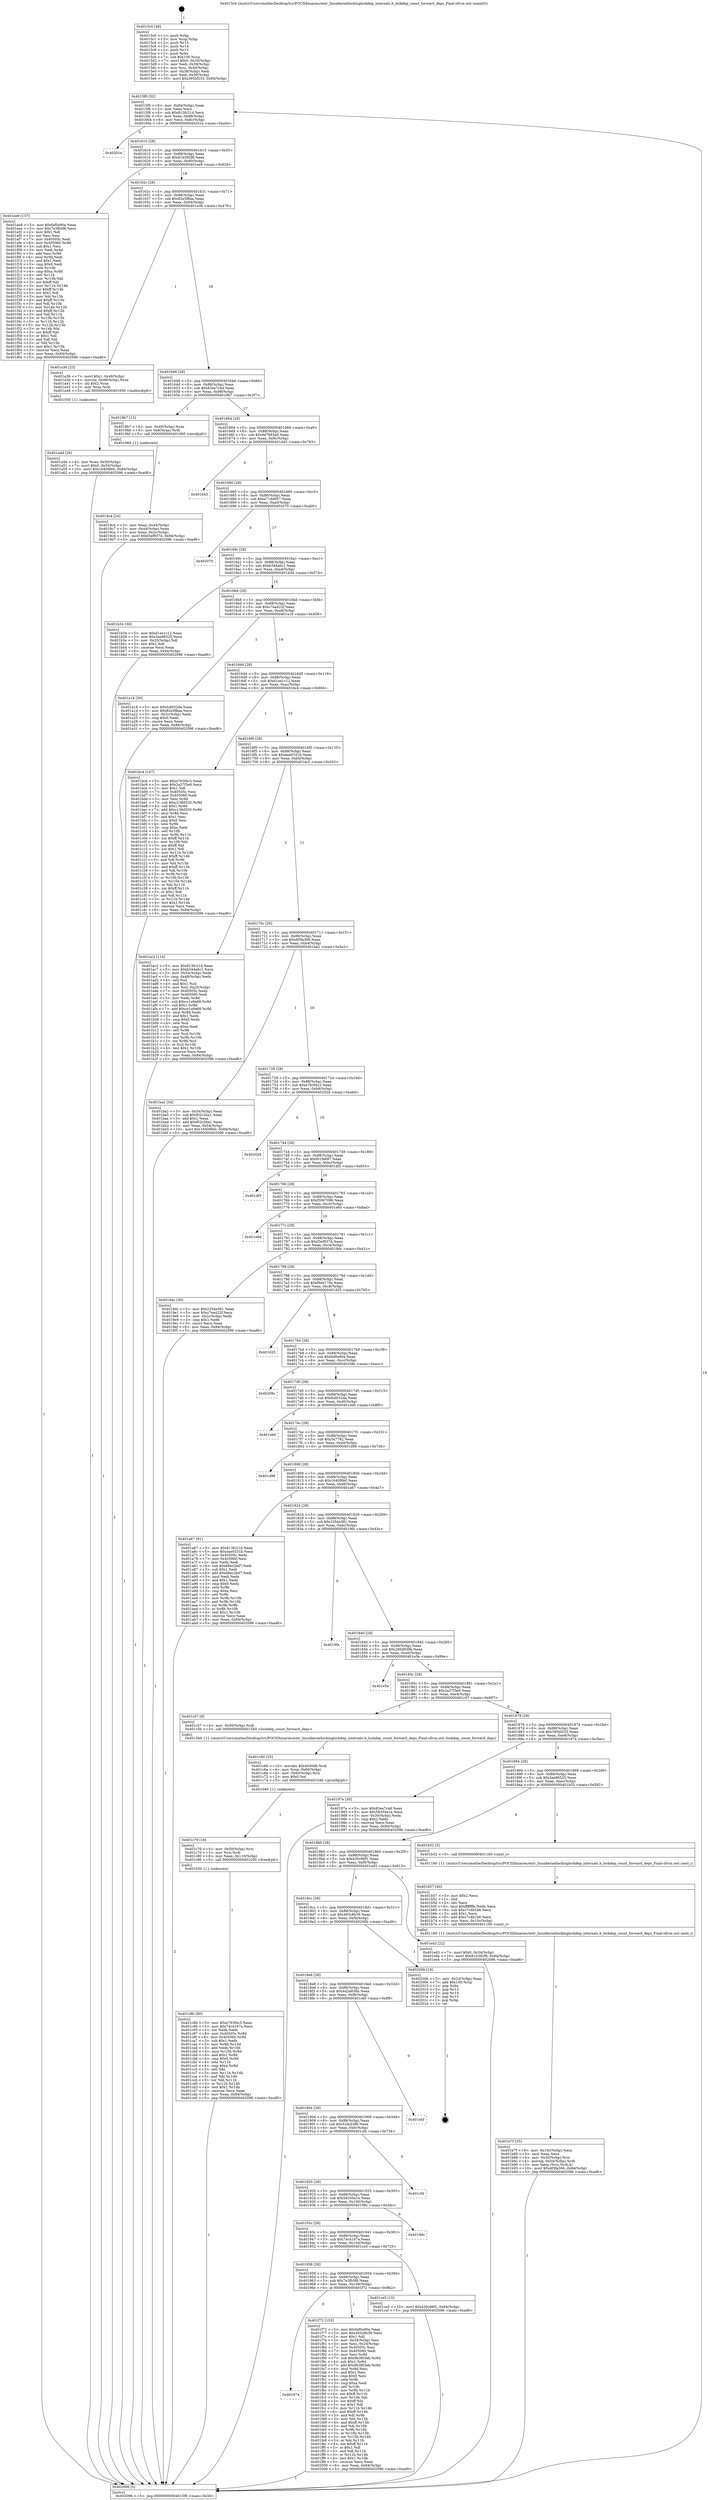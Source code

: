 digraph "0x4015c0" {
  label = "0x4015c0 (/mnt/c/Users/mathe/Desktop/tcc/POCII/binaries/extr_linuxkernellockinglockdep_internals.h_lockdep_count_forward_deps_Final-ollvm.out::main(0))"
  labelloc = "t"
  node[shape=record]

  Entry [label="",width=0.3,height=0.3,shape=circle,fillcolor=black,style=filled]
  "0x4015f0" [label="{
     0x4015f0 [32]\l
     | [instrs]\l
     &nbsp;&nbsp;0x4015f0 \<+6\>: mov -0x84(%rbp),%eax\l
     &nbsp;&nbsp;0x4015f6 \<+2\>: mov %eax,%ecx\l
     &nbsp;&nbsp;0x4015f8 \<+6\>: sub $0x813fc21d,%ecx\l
     &nbsp;&nbsp;0x4015fe \<+6\>: mov %eax,-0x88(%rbp)\l
     &nbsp;&nbsp;0x401604 \<+6\>: mov %ecx,-0x8c(%rbp)\l
     &nbsp;&nbsp;0x40160a \<+6\>: je 000000000040201e \<main+0xa5e\>\l
  }"]
  "0x40201e" [label="{
     0x40201e\l
  }", style=dashed]
  "0x401610" [label="{
     0x401610 [28]\l
     | [instrs]\l
     &nbsp;&nbsp;0x401610 \<+5\>: jmp 0000000000401615 \<main+0x55\>\l
     &nbsp;&nbsp;0x401615 \<+6\>: mov -0x88(%rbp),%eax\l
     &nbsp;&nbsp;0x40161b \<+5\>: sub $0x81b392f8,%eax\l
     &nbsp;&nbsp;0x401620 \<+6\>: mov %eax,-0x90(%rbp)\l
     &nbsp;&nbsp;0x401626 \<+6\>: je 0000000000401ee9 \<main+0x929\>\l
  }"]
  Exit [label="",width=0.3,height=0.3,shape=circle,fillcolor=black,style=filled,peripheries=2]
  "0x401ee9" [label="{
     0x401ee9 [137]\l
     | [instrs]\l
     &nbsp;&nbsp;0x401ee9 \<+5\>: mov $0xfaf0a90a,%eax\l
     &nbsp;&nbsp;0x401eee \<+5\>: mov $0x7e3fb5f6,%ecx\l
     &nbsp;&nbsp;0x401ef3 \<+2\>: mov $0x1,%dl\l
     &nbsp;&nbsp;0x401ef5 \<+2\>: xor %esi,%esi\l
     &nbsp;&nbsp;0x401ef7 \<+7\>: mov 0x40505c,%edi\l
     &nbsp;&nbsp;0x401efe \<+8\>: mov 0x405060,%r8d\l
     &nbsp;&nbsp;0x401f06 \<+3\>: sub $0x1,%esi\l
     &nbsp;&nbsp;0x401f09 \<+3\>: mov %edi,%r9d\l
     &nbsp;&nbsp;0x401f0c \<+3\>: add %esi,%r9d\l
     &nbsp;&nbsp;0x401f0f \<+4\>: imul %r9d,%edi\l
     &nbsp;&nbsp;0x401f13 \<+3\>: and $0x1,%edi\l
     &nbsp;&nbsp;0x401f16 \<+3\>: cmp $0x0,%edi\l
     &nbsp;&nbsp;0x401f19 \<+4\>: sete %r10b\l
     &nbsp;&nbsp;0x401f1d \<+4\>: cmp $0xa,%r8d\l
     &nbsp;&nbsp;0x401f21 \<+4\>: setl %r11b\l
     &nbsp;&nbsp;0x401f25 \<+3\>: mov %r10b,%bl\l
     &nbsp;&nbsp;0x401f28 \<+3\>: xor $0xff,%bl\l
     &nbsp;&nbsp;0x401f2b \<+3\>: mov %r11b,%r14b\l
     &nbsp;&nbsp;0x401f2e \<+4\>: xor $0xff,%r14b\l
     &nbsp;&nbsp;0x401f32 \<+3\>: xor $0x1,%dl\l
     &nbsp;&nbsp;0x401f35 \<+3\>: mov %bl,%r15b\l
     &nbsp;&nbsp;0x401f38 \<+4\>: and $0xff,%r15b\l
     &nbsp;&nbsp;0x401f3c \<+3\>: and %dl,%r10b\l
     &nbsp;&nbsp;0x401f3f \<+3\>: mov %r14b,%r12b\l
     &nbsp;&nbsp;0x401f42 \<+4\>: and $0xff,%r12b\l
     &nbsp;&nbsp;0x401f46 \<+3\>: and %dl,%r11b\l
     &nbsp;&nbsp;0x401f49 \<+3\>: or %r10b,%r15b\l
     &nbsp;&nbsp;0x401f4c \<+3\>: or %r11b,%r12b\l
     &nbsp;&nbsp;0x401f4f \<+3\>: xor %r12b,%r15b\l
     &nbsp;&nbsp;0x401f52 \<+3\>: or %r14b,%bl\l
     &nbsp;&nbsp;0x401f55 \<+3\>: xor $0xff,%bl\l
     &nbsp;&nbsp;0x401f58 \<+3\>: or $0x1,%dl\l
     &nbsp;&nbsp;0x401f5b \<+2\>: and %dl,%bl\l
     &nbsp;&nbsp;0x401f5d \<+3\>: or %bl,%r15b\l
     &nbsp;&nbsp;0x401f60 \<+4\>: test $0x1,%r15b\l
     &nbsp;&nbsp;0x401f64 \<+3\>: cmovne %ecx,%eax\l
     &nbsp;&nbsp;0x401f67 \<+6\>: mov %eax,-0x84(%rbp)\l
     &nbsp;&nbsp;0x401f6d \<+5\>: jmp 0000000000402096 \<main+0xad6\>\l
  }"]
  "0x40162c" [label="{
     0x40162c [28]\l
     | [instrs]\l
     &nbsp;&nbsp;0x40162c \<+5\>: jmp 0000000000401631 \<main+0x71\>\l
     &nbsp;&nbsp;0x401631 \<+6\>: mov -0x88(%rbp),%eax\l
     &nbsp;&nbsp;0x401637 \<+5\>: sub $0x82e5f8aa,%eax\l
     &nbsp;&nbsp;0x40163c \<+6\>: mov %eax,-0x94(%rbp)\l
     &nbsp;&nbsp;0x401642 \<+6\>: je 0000000000401a36 \<main+0x476\>\l
  }"]
  "0x401974" [label="{
     0x401974\l
  }", style=dashed]
  "0x401a36" [label="{
     0x401a36 [23]\l
     | [instrs]\l
     &nbsp;&nbsp;0x401a36 \<+7\>: movl $0x1,-0x48(%rbp)\l
     &nbsp;&nbsp;0x401a3d \<+4\>: movslq -0x48(%rbp),%rax\l
     &nbsp;&nbsp;0x401a41 \<+4\>: shl $0x2,%rax\l
     &nbsp;&nbsp;0x401a45 \<+3\>: mov %rax,%rdi\l
     &nbsp;&nbsp;0x401a48 \<+5\>: call 0000000000401050 \<malloc@plt\>\l
     | [calls]\l
     &nbsp;&nbsp;0x401050 \{1\} (unknown)\l
  }"]
  "0x401648" [label="{
     0x401648 [28]\l
     | [instrs]\l
     &nbsp;&nbsp;0x401648 \<+5\>: jmp 000000000040164d \<main+0x8d\>\l
     &nbsp;&nbsp;0x40164d \<+6\>: mov -0x88(%rbp),%eax\l
     &nbsp;&nbsp;0x401653 \<+5\>: sub $0x83ea7c4d,%eax\l
     &nbsp;&nbsp;0x401658 \<+6\>: mov %eax,-0x98(%rbp)\l
     &nbsp;&nbsp;0x40165e \<+6\>: je 00000000004019b7 \<main+0x3f7\>\l
  }"]
  "0x401f72" [label="{
     0x401f72 [153]\l
     | [instrs]\l
     &nbsp;&nbsp;0x401f72 \<+5\>: mov $0xfaf0a90a,%eax\l
     &nbsp;&nbsp;0x401f77 \<+5\>: mov $0x493c8b39,%ecx\l
     &nbsp;&nbsp;0x401f7c \<+2\>: mov $0x1,%dl\l
     &nbsp;&nbsp;0x401f7e \<+3\>: mov -0x34(%rbp),%esi\l
     &nbsp;&nbsp;0x401f81 \<+3\>: mov %esi,-0x24(%rbp)\l
     &nbsp;&nbsp;0x401f84 \<+7\>: mov 0x40505c,%esi\l
     &nbsp;&nbsp;0x401f8b \<+7\>: mov 0x405060,%edi\l
     &nbsp;&nbsp;0x401f92 \<+3\>: mov %esi,%r8d\l
     &nbsp;&nbsp;0x401f95 \<+7\>: sub $0x9b3f03eb,%r8d\l
     &nbsp;&nbsp;0x401f9c \<+4\>: sub $0x1,%r8d\l
     &nbsp;&nbsp;0x401fa0 \<+7\>: add $0x9b3f03eb,%r8d\l
     &nbsp;&nbsp;0x401fa7 \<+4\>: imul %r8d,%esi\l
     &nbsp;&nbsp;0x401fab \<+3\>: and $0x1,%esi\l
     &nbsp;&nbsp;0x401fae \<+3\>: cmp $0x0,%esi\l
     &nbsp;&nbsp;0x401fb1 \<+4\>: sete %r9b\l
     &nbsp;&nbsp;0x401fb5 \<+3\>: cmp $0xa,%edi\l
     &nbsp;&nbsp;0x401fb8 \<+4\>: setl %r10b\l
     &nbsp;&nbsp;0x401fbc \<+3\>: mov %r9b,%r11b\l
     &nbsp;&nbsp;0x401fbf \<+4\>: xor $0xff,%r11b\l
     &nbsp;&nbsp;0x401fc3 \<+3\>: mov %r10b,%bl\l
     &nbsp;&nbsp;0x401fc6 \<+3\>: xor $0xff,%bl\l
     &nbsp;&nbsp;0x401fc9 \<+3\>: xor $0x1,%dl\l
     &nbsp;&nbsp;0x401fcc \<+3\>: mov %r11b,%r14b\l
     &nbsp;&nbsp;0x401fcf \<+4\>: and $0xff,%r14b\l
     &nbsp;&nbsp;0x401fd3 \<+3\>: and %dl,%r9b\l
     &nbsp;&nbsp;0x401fd6 \<+3\>: mov %bl,%r15b\l
     &nbsp;&nbsp;0x401fd9 \<+4\>: and $0xff,%r15b\l
     &nbsp;&nbsp;0x401fdd \<+3\>: and %dl,%r10b\l
     &nbsp;&nbsp;0x401fe0 \<+3\>: or %r9b,%r14b\l
     &nbsp;&nbsp;0x401fe3 \<+3\>: or %r10b,%r15b\l
     &nbsp;&nbsp;0x401fe6 \<+3\>: xor %r15b,%r14b\l
     &nbsp;&nbsp;0x401fe9 \<+3\>: or %bl,%r11b\l
     &nbsp;&nbsp;0x401fec \<+4\>: xor $0xff,%r11b\l
     &nbsp;&nbsp;0x401ff0 \<+3\>: or $0x1,%dl\l
     &nbsp;&nbsp;0x401ff3 \<+3\>: and %dl,%r11b\l
     &nbsp;&nbsp;0x401ff6 \<+3\>: or %r11b,%r14b\l
     &nbsp;&nbsp;0x401ff9 \<+4\>: test $0x1,%r14b\l
     &nbsp;&nbsp;0x401ffd \<+3\>: cmovne %ecx,%eax\l
     &nbsp;&nbsp;0x402000 \<+6\>: mov %eax,-0x84(%rbp)\l
     &nbsp;&nbsp;0x402006 \<+5\>: jmp 0000000000402096 \<main+0xad6\>\l
  }"]
  "0x4019b7" [label="{
     0x4019b7 [13]\l
     | [instrs]\l
     &nbsp;&nbsp;0x4019b7 \<+4\>: mov -0x40(%rbp),%rax\l
     &nbsp;&nbsp;0x4019bb \<+4\>: mov 0x8(%rax),%rdi\l
     &nbsp;&nbsp;0x4019bf \<+5\>: call 0000000000401060 \<atoi@plt\>\l
     | [calls]\l
     &nbsp;&nbsp;0x401060 \{1\} (unknown)\l
  }"]
  "0x401664" [label="{
     0x401664 [28]\l
     | [instrs]\l
     &nbsp;&nbsp;0x401664 \<+5\>: jmp 0000000000401669 \<main+0xa9\>\l
     &nbsp;&nbsp;0x401669 \<+6\>: mov -0x88(%rbp),%eax\l
     &nbsp;&nbsp;0x40166f \<+5\>: sub $0x9d7683a0,%eax\l
     &nbsp;&nbsp;0x401674 \<+6\>: mov %eax,-0x9c(%rbp)\l
     &nbsp;&nbsp;0x40167a \<+6\>: je 0000000000401d43 \<main+0x783\>\l
  }"]
  "0x401958" [label="{
     0x401958 [28]\l
     | [instrs]\l
     &nbsp;&nbsp;0x401958 \<+5\>: jmp 000000000040195d \<main+0x39d\>\l
     &nbsp;&nbsp;0x40195d \<+6\>: mov -0x88(%rbp),%eax\l
     &nbsp;&nbsp;0x401963 \<+5\>: sub $0x7e3fb5f6,%eax\l
     &nbsp;&nbsp;0x401968 \<+6\>: mov %eax,-0x108(%rbp)\l
     &nbsp;&nbsp;0x40196e \<+6\>: je 0000000000401f72 \<main+0x9b2\>\l
  }"]
  "0x401d43" [label="{
     0x401d43\l
  }", style=dashed]
  "0x401680" [label="{
     0x401680 [28]\l
     | [instrs]\l
     &nbsp;&nbsp;0x401680 \<+5\>: jmp 0000000000401685 \<main+0xc5\>\l
     &nbsp;&nbsp;0x401685 \<+6\>: mov -0x88(%rbp),%eax\l
     &nbsp;&nbsp;0x40168b \<+5\>: sub $0xa71dd957,%eax\l
     &nbsp;&nbsp;0x401690 \<+6\>: mov %eax,-0xa0(%rbp)\l
     &nbsp;&nbsp;0x401696 \<+6\>: je 0000000000402070 \<main+0xab0\>\l
  }"]
  "0x401ce5" [label="{
     0x401ce5 [15]\l
     | [instrs]\l
     &nbsp;&nbsp;0x401ce5 \<+10\>: movl $0x430c96f1,-0x84(%rbp)\l
     &nbsp;&nbsp;0x401cef \<+5\>: jmp 0000000000402096 \<main+0xad6\>\l
  }"]
  "0x402070" [label="{
     0x402070\l
  }", style=dashed]
  "0x40169c" [label="{
     0x40169c [28]\l
     | [instrs]\l
     &nbsp;&nbsp;0x40169c \<+5\>: jmp 00000000004016a1 \<main+0xe1\>\l
     &nbsp;&nbsp;0x4016a1 \<+6\>: mov -0x88(%rbp),%eax\l
     &nbsp;&nbsp;0x4016a7 \<+5\>: sub $0xb344a6c1,%eax\l
     &nbsp;&nbsp;0x4016ac \<+6\>: mov %eax,-0xa4(%rbp)\l
     &nbsp;&nbsp;0x4016b2 \<+6\>: je 0000000000401b34 \<main+0x574\>\l
  }"]
  "0x40193c" [label="{
     0x40193c [28]\l
     | [instrs]\l
     &nbsp;&nbsp;0x40193c \<+5\>: jmp 0000000000401941 \<main+0x381\>\l
     &nbsp;&nbsp;0x401941 \<+6\>: mov -0x88(%rbp),%eax\l
     &nbsp;&nbsp;0x401947 \<+5\>: sub $0x74c4167a,%eax\l
     &nbsp;&nbsp;0x40194c \<+6\>: mov %eax,-0x104(%rbp)\l
     &nbsp;&nbsp;0x401952 \<+6\>: je 0000000000401ce5 \<main+0x725\>\l
  }"]
  "0x401b34" [label="{
     0x401b34 [30]\l
     | [instrs]\l
     &nbsp;&nbsp;0x401b34 \<+5\>: mov $0xd1ee1c12,%eax\l
     &nbsp;&nbsp;0x401b39 \<+5\>: mov $0x3ae96525,%ecx\l
     &nbsp;&nbsp;0x401b3e \<+3\>: mov -0x25(%rbp),%dl\l
     &nbsp;&nbsp;0x401b41 \<+3\>: test $0x1,%dl\l
     &nbsp;&nbsp;0x401b44 \<+3\>: cmovne %ecx,%eax\l
     &nbsp;&nbsp;0x401b47 \<+6\>: mov %eax,-0x84(%rbp)\l
     &nbsp;&nbsp;0x401b4d \<+5\>: jmp 0000000000402096 \<main+0xad6\>\l
  }"]
  "0x4016b8" [label="{
     0x4016b8 [28]\l
     | [instrs]\l
     &nbsp;&nbsp;0x4016b8 \<+5\>: jmp 00000000004016bd \<main+0xfd\>\l
     &nbsp;&nbsp;0x4016bd \<+6\>: mov -0x88(%rbp),%eax\l
     &nbsp;&nbsp;0x4016c3 \<+5\>: sub $0xc7ea422f,%eax\l
     &nbsp;&nbsp;0x4016c8 \<+6\>: mov %eax,-0xa8(%rbp)\l
     &nbsp;&nbsp;0x4016ce \<+6\>: je 0000000000401a18 \<main+0x458\>\l
  }"]
  "0x40199c" [label="{
     0x40199c\l
  }", style=dashed]
  "0x401a18" [label="{
     0x401a18 [30]\l
     | [instrs]\l
     &nbsp;&nbsp;0x401a18 \<+5\>: mov $0xfcd032da,%eax\l
     &nbsp;&nbsp;0x401a1d \<+5\>: mov $0x82e5f8aa,%ecx\l
     &nbsp;&nbsp;0x401a22 \<+3\>: mov -0x2c(%rbp),%edx\l
     &nbsp;&nbsp;0x401a25 \<+3\>: cmp $0x0,%edx\l
     &nbsp;&nbsp;0x401a28 \<+3\>: cmove %ecx,%eax\l
     &nbsp;&nbsp;0x401a2b \<+6\>: mov %eax,-0x84(%rbp)\l
     &nbsp;&nbsp;0x401a31 \<+5\>: jmp 0000000000402096 \<main+0xad6\>\l
  }"]
  "0x4016d4" [label="{
     0x4016d4 [28]\l
     | [instrs]\l
     &nbsp;&nbsp;0x4016d4 \<+5\>: jmp 00000000004016d9 \<main+0x119\>\l
     &nbsp;&nbsp;0x4016d9 \<+6\>: mov -0x88(%rbp),%eax\l
     &nbsp;&nbsp;0x4016df \<+5\>: sub $0xd1ee1c12,%eax\l
     &nbsp;&nbsp;0x4016e4 \<+6\>: mov %eax,-0xac(%rbp)\l
     &nbsp;&nbsp;0x4016ea \<+6\>: je 0000000000401bc4 \<main+0x604\>\l
  }"]
  "0x401920" [label="{
     0x401920 [28]\l
     | [instrs]\l
     &nbsp;&nbsp;0x401920 \<+5\>: jmp 0000000000401925 \<main+0x365\>\l
     &nbsp;&nbsp;0x401925 \<+6\>: mov -0x88(%rbp),%eax\l
     &nbsp;&nbsp;0x40192b \<+5\>: sub $0x58350a1e,%eax\l
     &nbsp;&nbsp;0x401930 \<+6\>: mov %eax,-0x100(%rbp)\l
     &nbsp;&nbsp;0x401936 \<+6\>: je 000000000040199c \<main+0x3dc\>\l
  }"]
  "0x401bc4" [label="{
     0x401bc4 [147]\l
     | [instrs]\l
     &nbsp;&nbsp;0x401bc4 \<+5\>: mov $0xe763f4c3,%eax\l
     &nbsp;&nbsp;0x401bc9 \<+5\>: mov $0x2a37f3e9,%ecx\l
     &nbsp;&nbsp;0x401bce \<+2\>: mov $0x1,%dl\l
     &nbsp;&nbsp;0x401bd0 \<+7\>: mov 0x40505c,%esi\l
     &nbsp;&nbsp;0x401bd7 \<+7\>: mov 0x405060,%edi\l
     &nbsp;&nbsp;0x401bde \<+3\>: mov %esi,%r8d\l
     &nbsp;&nbsp;0x401be1 \<+7\>: sub $0xc138d520,%r8d\l
     &nbsp;&nbsp;0x401be8 \<+4\>: sub $0x1,%r8d\l
     &nbsp;&nbsp;0x401bec \<+7\>: add $0xc138d520,%r8d\l
     &nbsp;&nbsp;0x401bf3 \<+4\>: imul %r8d,%esi\l
     &nbsp;&nbsp;0x401bf7 \<+3\>: and $0x1,%esi\l
     &nbsp;&nbsp;0x401bfa \<+3\>: cmp $0x0,%esi\l
     &nbsp;&nbsp;0x401bfd \<+4\>: sete %r9b\l
     &nbsp;&nbsp;0x401c01 \<+3\>: cmp $0xa,%edi\l
     &nbsp;&nbsp;0x401c04 \<+4\>: setl %r10b\l
     &nbsp;&nbsp;0x401c08 \<+3\>: mov %r9b,%r11b\l
     &nbsp;&nbsp;0x401c0b \<+4\>: xor $0xff,%r11b\l
     &nbsp;&nbsp;0x401c0f \<+3\>: mov %r10b,%bl\l
     &nbsp;&nbsp;0x401c12 \<+3\>: xor $0xff,%bl\l
     &nbsp;&nbsp;0x401c15 \<+3\>: xor $0x1,%dl\l
     &nbsp;&nbsp;0x401c18 \<+3\>: mov %r11b,%r14b\l
     &nbsp;&nbsp;0x401c1b \<+4\>: and $0xff,%r14b\l
     &nbsp;&nbsp;0x401c1f \<+3\>: and %dl,%r9b\l
     &nbsp;&nbsp;0x401c22 \<+3\>: mov %bl,%r15b\l
     &nbsp;&nbsp;0x401c25 \<+4\>: and $0xff,%r15b\l
     &nbsp;&nbsp;0x401c29 \<+3\>: and %dl,%r10b\l
     &nbsp;&nbsp;0x401c2c \<+3\>: or %r9b,%r14b\l
     &nbsp;&nbsp;0x401c2f \<+3\>: or %r10b,%r15b\l
     &nbsp;&nbsp;0x401c32 \<+3\>: xor %r15b,%r14b\l
     &nbsp;&nbsp;0x401c35 \<+3\>: or %bl,%r11b\l
     &nbsp;&nbsp;0x401c38 \<+4\>: xor $0xff,%r11b\l
     &nbsp;&nbsp;0x401c3c \<+3\>: or $0x1,%dl\l
     &nbsp;&nbsp;0x401c3f \<+3\>: and %dl,%r11b\l
     &nbsp;&nbsp;0x401c42 \<+3\>: or %r11b,%r14b\l
     &nbsp;&nbsp;0x401c45 \<+4\>: test $0x1,%r14b\l
     &nbsp;&nbsp;0x401c49 \<+3\>: cmovne %ecx,%eax\l
     &nbsp;&nbsp;0x401c4c \<+6\>: mov %eax,-0x84(%rbp)\l
     &nbsp;&nbsp;0x401c52 \<+5\>: jmp 0000000000402096 \<main+0xad6\>\l
  }"]
  "0x4016f0" [label="{
     0x4016f0 [28]\l
     | [instrs]\l
     &nbsp;&nbsp;0x4016f0 \<+5\>: jmp 00000000004016f5 \<main+0x135\>\l
     &nbsp;&nbsp;0x4016f5 \<+6\>: mov -0x88(%rbp),%eax\l
     &nbsp;&nbsp;0x4016fb \<+5\>: sub $0xdae0331b,%eax\l
     &nbsp;&nbsp;0x401700 \<+6\>: mov %eax,-0xb0(%rbp)\l
     &nbsp;&nbsp;0x401706 \<+6\>: je 0000000000401ac2 \<main+0x502\>\l
  }"]
  "0x401cf4" [label="{
     0x401cf4\l
  }", style=dashed]
  "0x401ac2" [label="{
     0x401ac2 [114]\l
     | [instrs]\l
     &nbsp;&nbsp;0x401ac2 \<+5\>: mov $0x813fc21d,%eax\l
     &nbsp;&nbsp;0x401ac7 \<+5\>: mov $0xb344a6c1,%ecx\l
     &nbsp;&nbsp;0x401acc \<+3\>: mov -0x54(%rbp),%edx\l
     &nbsp;&nbsp;0x401acf \<+3\>: cmp -0x48(%rbp),%edx\l
     &nbsp;&nbsp;0x401ad2 \<+4\>: setl %sil\l
     &nbsp;&nbsp;0x401ad6 \<+4\>: and $0x1,%sil\l
     &nbsp;&nbsp;0x401ada \<+4\>: mov %sil,-0x25(%rbp)\l
     &nbsp;&nbsp;0x401ade \<+7\>: mov 0x40505c,%edx\l
     &nbsp;&nbsp;0x401ae5 \<+7\>: mov 0x405060,%edi\l
     &nbsp;&nbsp;0x401aec \<+3\>: mov %edx,%r8d\l
     &nbsp;&nbsp;0x401aef \<+7\>: sub $0xcc1a9a68,%r8d\l
     &nbsp;&nbsp;0x401af6 \<+4\>: sub $0x1,%r8d\l
     &nbsp;&nbsp;0x401afa \<+7\>: add $0xcc1a9a68,%r8d\l
     &nbsp;&nbsp;0x401b01 \<+4\>: imul %r8d,%edx\l
     &nbsp;&nbsp;0x401b05 \<+3\>: and $0x1,%edx\l
     &nbsp;&nbsp;0x401b08 \<+3\>: cmp $0x0,%edx\l
     &nbsp;&nbsp;0x401b0b \<+4\>: sete %sil\l
     &nbsp;&nbsp;0x401b0f \<+3\>: cmp $0xa,%edi\l
     &nbsp;&nbsp;0x401b12 \<+4\>: setl %r9b\l
     &nbsp;&nbsp;0x401b16 \<+3\>: mov %sil,%r10b\l
     &nbsp;&nbsp;0x401b19 \<+3\>: and %r9b,%r10b\l
     &nbsp;&nbsp;0x401b1c \<+3\>: xor %r9b,%sil\l
     &nbsp;&nbsp;0x401b1f \<+3\>: or %sil,%r10b\l
     &nbsp;&nbsp;0x401b22 \<+4\>: test $0x1,%r10b\l
     &nbsp;&nbsp;0x401b26 \<+3\>: cmovne %ecx,%eax\l
     &nbsp;&nbsp;0x401b29 \<+6\>: mov %eax,-0x84(%rbp)\l
     &nbsp;&nbsp;0x401b2f \<+5\>: jmp 0000000000402096 \<main+0xad6\>\l
  }"]
  "0x40170c" [label="{
     0x40170c [28]\l
     | [instrs]\l
     &nbsp;&nbsp;0x40170c \<+5\>: jmp 0000000000401711 \<main+0x151\>\l
     &nbsp;&nbsp;0x401711 \<+6\>: mov -0x88(%rbp),%eax\l
     &nbsp;&nbsp;0x401717 \<+5\>: sub $0xdf3fa306,%eax\l
     &nbsp;&nbsp;0x40171c \<+6\>: mov %eax,-0xb4(%rbp)\l
     &nbsp;&nbsp;0x401722 \<+6\>: je 0000000000401ba2 \<main+0x5e2\>\l
  }"]
  "0x401904" [label="{
     0x401904 [28]\l
     | [instrs]\l
     &nbsp;&nbsp;0x401904 \<+5\>: jmp 0000000000401909 \<main+0x349\>\l
     &nbsp;&nbsp;0x401909 \<+6\>: mov -0x88(%rbp),%eax\l
     &nbsp;&nbsp;0x40190f \<+5\>: sub $0x52dcb3f6,%eax\l
     &nbsp;&nbsp;0x401914 \<+6\>: mov %eax,-0xfc(%rbp)\l
     &nbsp;&nbsp;0x40191a \<+6\>: je 0000000000401cf4 \<main+0x734\>\l
  }"]
  "0x401ba2" [label="{
     0x401ba2 [34]\l
     | [instrs]\l
     &nbsp;&nbsp;0x401ba2 \<+3\>: mov -0x54(%rbp),%eax\l
     &nbsp;&nbsp;0x401ba5 \<+5\>: sub $0xf02c2ba1,%eax\l
     &nbsp;&nbsp;0x401baa \<+3\>: add $0x1,%eax\l
     &nbsp;&nbsp;0x401bad \<+5\>: add $0xf02c2ba1,%eax\l
     &nbsp;&nbsp;0x401bb2 \<+3\>: mov %eax,-0x54(%rbp)\l
     &nbsp;&nbsp;0x401bb5 \<+10\>: movl $0x16409fe0,-0x84(%rbp)\l
     &nbsp;&nbsp;0x401bbf \<+5\>: jmp 0000000000402096 \<main+0xad6\>\l
  }"]
  "0x401728" [label="{
     0x401728 [28]\l
     | [instrs]\l
     &nbsp;&nbsp;0x401728 \<+5\>: jmp 000000000040172d \<main+0x16d\>\l
     &nbsp;&nbsp;0x40172d \<+6\>: mov -0x88(%rbp),%eax\l
     &nbsp;&nbsp;0x401733 \<+5\>: sub $0xe763f4c3,%eax\l
     &nbsp;&nbsp;0x401738 \<+6\>: mov %eax,-0xb8(%rbp)\l
     &nbsp;&nbsp;0x40173e \<+6\>: je 000000000040202d \<main+0xa6d\>\l
  }"]
  "0x401ebf" [label="{
     0x401ebf\l
  }", style=dashed]
  "0x40202d" [label="{
     0x40202d\l
  }", style=dashed]
  "0x401744" [label="{
     0x401744 [28]\l
     | [instrs]\l
     &nbsp;&nbsp;0x401744 \<+5\>: jmp 0000000000401749 \<main+0x189\>\l
     &nbsp;&nbsp;0x401749 \<+6\>: mov -0x88(%rbp),%eax\l
     &nbsp;&nbsp;0x40174f \<+5\>: sub $0xf01fe887,%eax\l
     &nbsp;&nbsp;0x401754 \<+6\>: mov %eax,-0xbc(%rbp)\l
     &nbsp;&nbsp;0x40175a \<+6\>: je 0000000000401df3 \<main+0x833\>\l
  }"]
  "0x4018e8" [label="{
     0x4018e8 [28]\l
     | [instrs]\l
     &nbsp;&nbsp;0x4018e8 \<+5\>: jmp 00000000004018ed \<main+0x32d\>\l
     &nbsp;&nbsp;0x4018ed \<+6\>: mov -0x88(%rbp),%eax\l
     &nbsp;&nbsp;0x4018f3 \<+5\>: sub $0x4d2a836b,%eax\l
     &nbsp;&nbsp;0x4018f8 \<+6\>: mov %eax,-0xf8(%rbp)\l
     &nbsp;&nbsp;0x4018fe \<+6\>: je 0000000000401ebf \<main+0x8ff\>\l
  }"]
  "0x401df3" [label="{
     0x401df3\l
  }", style=dashed]
  "0x401760" [label="{
     0x401760 [28]\l
     | [instrs]\l
     &nbsp;&nbsp;0x401760 \<+5\>: jmp 0000000000401765 \<main+0x1a5\>\l
     &nbsp;&nbsp;0x401765 \<+6\>: mov -0x88(%rbp),%eax\l
     &nbsp;&nbsp;0x40176b \<+5\>: sub $0xf3067096,%eax\l
     &nbsp;&nbsp;0x401770 \<+6\>: mov %eax,-0xc0(%rbp)\l
     &nbsp;&nbsp;0x401776 \<+6\>: je 0000000000401e6d \<main+0x8ad\>\l
  }"]
  "0x40200b" [label="{
     0x40200b [19]\l
     | [instrs]\l
     &nbsp;&nbsp;0x40200b \<+3\>: mov -0x24(%rbp),%eax\l
     &nbsp;&nbsp;0x40200e \<+7\>: add $0x100,%rsp\l
     &nbsp;&nbsp;0x402015 \<+1\>: pop %rbx\l
     &nbsp;&nbsp;0x402016 \<+2\>: pop %r12\l
     &nbsp;&nbsp;0x402018 \<+2\>: pop %r14\l
     &nbsp;&nbsp;0x40201a \<+2\>: pop %r15\l
     &nbsp;&nbsp;0x40201c \<+1\>: pop %rbp\l
     &nbsp;&nbsp;0x40201d \<+1\>: ret\l
  }"]
  "0x401e6d" [label="{
     0x401e6d\l
  }", style=dashed]
  "0x40177c" [label="{
     0x40177c [28]\l
     | [instrs]\l
     &nbsp;&nbsp;0x40177c \<+5\>: jmp 0000000000401781 \<main+0x1c1\>\l
     &nbsp;&nbsp;0x401781 \<+6\>: mov -0x88(%rbp),%eax\l
     &nbsp;&nbsp;0x401787 \<+5\>: sub $0xf3ef937d,%eax\l
     &nbsp;&nbsp;0x40178c \<+6\>: mov %eax,-0xc4(%rbp)\l
     &nbsp;&nbsp;0x401792 \<+6\>: je 00000000004019dc \<main+0x41c\>\l
  }"]
  "0x4018cc" [label="{
     0x4018cc [28]\l
     | [instrs]\l
     &nbsp;&nbsp;0x4018cc \<+5\>: jmp 00000000004018d1 \<main+0x311\>\l
     &nbsp;&nbsp;0x4018d1 \<+6\>: mov -0x88(%rbp),%eax\l
     &nbsp;&nbsp;0x4018d7 \<+5\>: sub $0x493c8b39,%eax\l
     &nbsp;&nbsp;0x4018dc \<+6\>: mov %eax,-0xf4(%rbp)\l
     &nbsp;&nbsp;0x4018e2 \<+6\>: je 000000000040200b \<main+0xa4b\>\l
  }"]
  "0x4019dc" [label="{
     0x4019dc [30]\l
     | [instrs]\l
     &nbsp;&nbsp;0x4019dc \<+5\>: mov $0x2354e381,%eax\l
     &nbsp;&nbsp;0x4019e1 \<+5\>: mov $0xc7ea422f,%ecx\l
     &nbsp;&nbsp;0x4019e6 \<+3\>: mov -0x2c(%rbp),%edx\l
     &nbsp;&nbsp;0x4019e9 \<+3\>: cmp $0x1,%edx\l
     &nbsp;&nbsp;0x4019ec \<+3\>: cmovl %ecx,%eax\l
     &nbsp;&nbsp;0x4019ef \<+6\>: mov %eax,-0x84(%rbp)\l
     &nbsp;&nbsp;0x4019f5 \<+5\>: jmp 0000000000402096 \<main+0xad6\>\l
  }"]
  "0x401798" [label="{
     0x401798 [28]\l
     | [instrs]\l
     &nbsp;&nbsp;0x401798 \<+5\>: jmp 000000000040179d \<main+0x1dd\>\l
     &nbsp;&nbsp;0x40179d \<+6\>: mov -0x88(%rbp),%eax\l
     &nbsp;&nbsp;0x4017a3 \<+5\>: sub $0xf9a6170e,%eax\l
     &nbsp;&nbsp;0x4017a8 \<+6\>: mov %eax,-0xc8(%rbp)\l
     &nbsp;&nbsp;0x4017ae \<+6\>: je 0000000000401d25 \<main+0x765\>\l
  }"]
  "0x401ed3" [label="{
     0x401ed3 [22]\l
     | [instrs]\l
     &nbsp;&nbsp;0x401ed3 \<+7\>: movl $0x0,-0x34(%rbp)\l
     &nbsp;&nbsp;0x401eda \<+10\>: movl $0x81b392f8,-0x84(%rbp)\l
     &nbsp;&nbsp;0x401ee4 \<+5\>: jmp 0000000000402096 \<main+0xad6\>\l
  }"]
  "0x401d25" [label="{
     0x401d25\l
  }", style=dashed]
  "0x4017b4" [label="{
     0x4017b4 [28]\l
     | [instrs]\l
     &nbsp;&nbsp;0x4017b4 \<+5\>: jmp 00000000004017b9 \<main+0x1f9\>\l
     &nbsp;&nbsp;0x4017b9 \<+6\>: mov -0x88(%rbp),%eax\l
     &nbsp;&nbsp;0x4017bf \<+5\>: sub $0xfaf0a90a,%eax\l
     &nbsp;&nbsp;0x4017c4 \<+6\>: mov %eax,-0xcc(%rbp)\l
     &nbsp;&nbsp;0x4017ca \<+6\>: je 000000000040208c \<main+0xacc\>\l
  }"]
  "0x401c8b" [label="{
     0x401c8b [90]\l
     | [instrs]\l
     &nbsp;&nbsp;0x401c8b \<+5\>: mov $0xe763f4c3,%eax\l
     &nbsp;&nbsp;0x401c90 \<+5\>: mov $0x74c4167a,%ecx\l
     &nbsp;&nbsp;0x401c95 \<+2\>: xor %edx,%edx\l
     &nbsp;&nbsp;0x401c97 \<+8\>: mov 0x40505c,%r8d\l
     &nbsp;&nbsp;0x401c9f \<+8\>: mov 0x405060,%r9d\l
     &nbsp;&nbsp;0x401ca7 \<+3\>: sub $0x1,%edx\l
     &nbsp;&nbsp;0x401caa \<+3\>: mov %r8d,%r10d\l
     &nbsp;&nbsp;0x401cad \<+3\>: add %edx,%r10d\l
     &nbsp;&nbsp;0x401cb0 \<+4\>: imul %r10d,%r8d\l
     &nbsp;&nbsp;0x401cb4 \<+4\>: and $0x1,%r8d\l
     &nbsp;&nbsp;0x401cb8 \<+4\>: cmp $0x0,%r8d\l
     &nbsp;&nbsp;0x401cbc \<+4\>: sete %r11b\l
     &nbsp;&nbsp;0x401cc0 \<+4\>: cmp $0xa,%r9d\l
     &nbsp;&nbsp;0x401cc4 \<+3\>: setl %bl\l
     &nbsp;&nbsp;0x401cc7 \<+3\>: mov %r11b,%r14b\l
     &nbsp;&nbsp;0x401cca \<+3\>: and %bl,%r14b\l
     &nbsp;&nbsp;0x401ccd \<+3\>: xor %bl,%r11b\l
     &nbsp;&nbsp;0x401cd0 \<+3\>: or %r11b,%r14b\l
     &nbsp;&nbsp;0x401cd3 \<+4\>: test $0x1,%r14b\l
     &nbsp;&nbsp;0x401cd7 \<+3\>: cmovne %ecx,%eax\l
     &nbsp;&nbsp;0x401cda \<+6\>: mov %eax,-0x84(%rbp)\l
     &nbsp;&nbsp;0x401ce0 \<+5\>: jmp 0000000000402096 \<main+0xad6\>\l
  }"]
  "0x40208c" [label="{
     0x40208c\l
  }", style=dashed]
  "0x4017d0" [label="{
     0x4017d0 [28]\l
     | [instrs]\l
     &nbsp;&nbsp;0x4017d0 \<+5\>: jmp 00000000004017d5 \<main+0x215\>\l
     &nbsp;&nbsp;0x4017d5 \<+6\>: mov -0x88(%rbp),%eax\l
     &nbsp;&nbsp;0x4017db \<+5\>: sub $0xfcd032da,%eax\l
     &nbsp;&nbsp;0x4017e0 \<+6\>: mov %eax,-0xd0(%rbp)\l
     &nbsp;&nbsp;0x4017e6 \<+6\>: je 0000000000401eb0 \<main+0x8f0\>\l
  }"]
  "0x401c79" [label="{
     0x401c79 [18]\l
     | [instrs]\l
     &nbsp;&nbsp;0x401c79 \<+4\>: mov -0x50(%rbp),%rsi\l
     &nbsp;&nbsp;0x401c7d \<+3\>: mov %rsi,%rdi\l
     &nbsp;&nbsp;0x401c80 \<+6\>: mov %eax,-0x110(%rbp)\l
     &nbsp;&nbsp;0x401c86 \<+5\>: call 0000000000401030 \<free@plt\>\l
     | [calls]\l
     &nbsp;&nbsp;0x401030 \{1\} (unknown)\l
  }"]
  "0x401eb0" [label="{
     0x401eb0\l
  }", style=dashed]
  "0x4017ec" [label="{
     0x4017ec [28]\l
     | [instrs]\l
     &nbsp;&nbsp;0x4017ec \<+5\>: jmp 00000000004017f1 \<main+0x231\>\l
     &nbsp;&nbsp;0x4017f1 \<+6\>: mov -0x88(%rbp),%eax\l
     &nbsp;&nbsp;0x4017f7 \<+5\>: sub $0x3a7782,%eax\l
     &nbsp;&nbsp;0x4017fc \<+6\>: mov %eax,-0xd4(%rbp)\l
     &nbsp;&nbsp;0x401802 \<+6\>: je 0000000000401d98 \<main+0x7d8\>\l
  }"]
  "0x401c60" [label="{
     0x401c60 [25]\l
     | [instrs]\l
     &nbsp;&nbsp;0x401c60 \<+10\>: movabs $0x4030d6,%rdi\l
     &nbsp;&nbsp;0x401c6a \<+4\>: mov %rax,-0x60(%rbp)\l
     &nbsp;&nbsp;0x401c6e \<+4\>: mov -0x60(%rbp),%rsi\l
     &nbsp;&nbsp;0x401c72 \<+2\>: mov $0x0,%al\l
     &nbsp;&nbsp;0x401c74 \<+5\>: call 0000000000401040 \<printf@plt\>\l
     | [calls]\l
     &nbsp;&nbsp;0x401040 \{1\} (unknown)\l
  }"]
  "0x401d98" [label="{
     0x401d98\l
  }", style=dashed]
  "0x401808" [label="{
     0x401808 [28]\l
     | [instrs]\l
     &nbsp;&nbsp;0x401808 \<+5\>: jmp 000000000040180d \<main+0x24d\>\l
     &nbsp;&nbsp;0x40180d \<+6\>: mov -0x88(%rbp),%eax\l
     &nbsp;&nbsp;0x401813 \<+5\>: sub $0x16409fe0,%eax\l
     &nbsp;&nbsp;0x401818 \<+6\>: mov %eax,-0xd8(%rbp)\l
     &nbsp;&nbsp;0x40181e \<+6\>: je 0000000000401a67 \<main+0x4a7\>\l
  }"]
  "0x401b7f" [label="{
     0x401b7f [35]\l
     | [instrs]\l
     &nbsp;&nbsp;0x401b7f \<+6\>: mov -0x10c(%rbp),%ecx\l
     &nbsp;&nbsp;0x401b85 \<+3\>: imul %eax,%ecx\l
     &nbsp;&nbsp;0x401b88 \<+4\>: mov -0x50(%rbp),%rsi\l
     &nbsp;&nbsp;0x401b8c \<+4\>: movslq -0x54(%rbp),%rdi\l
     &nbsp;&nbsp;0x401b90 \<+3\>: mov %ecx,(%rsi,%rdi,4)\l
     &nbsp;&nbsp;0x401b93 \<+10\>: movl $0xdf3fa306,-0x84(%rbp)\l
     &nbsp;&nbsp;0x401b9d \<+5\>: jmp 0000000000402096 \<main+0xad6\>\l
  }"]
  "0x401a67" [label="{
     0x401a67 [91]\l
     | [instrs]\l
     &nbsp;&nbsp;0x401a67 \<+5\>: mov $0x813fc21d,%eax\l
     &nbsp;&nbsp;0x401a6c \<+5\>: mov $0xdae0331b,%ecx\l
     &nbsp;&nbsp;0x401a71 \<+7\>: mov 0x40505c,%edx\l
     &nbsp;&nbsp;0x401a78 \<+7\>: mov 0x405060,%esi\l
     &nbsp;&nbsp;0x401a7f \<+2\>: mov %edx,%edi\l
     &nbsp;&nbsp;0x401a81 \<+6\>: sub $0x68ec2bd7,%edi\l
     &nbsp;&nbsp;0x401a87 \<+3\>: sub $0x1,%edi\l
     &nbsp;&nbsp;0x401a8a \<+6\>: add $0x68ec2bd7,%edi\l
     &nbsp;&nbsp;0x401a90 \<+3\>: imul %edi,%edx\l
     &nbsp;&nbsp;0x401a93 \<+3\>: and $0x1,%edx\l
     &nbsp;&nbsp;0x401a96 \<+3\>: cmp $0x0,%edx\l
     &nbsp;&nbsp;0x401a99 \<+4\>: sete %r8b\l
     &nbsp;&nbsp;0x401a9d \<+3\>: cmp $0xa,%esi\l
     &nbsp;&nbsp;0x401aa0 \<+4\>: setl %r9b\l
     &nbsp;&nbsp;0x401aa4 \<+3\>: mov %r8b,%r10b\l
     &nbsp;&nbsp;0x401aa7 \<+3\>: and %r9b,%r10b\l
     &nbsp;&nbsp;0x401aaa \<+3\>: xor %r9b,%r8b\l
     &nbsp;&nbsp;0x401aad \<+3\>: or %r8b,%r10b\l
     &nbsp;&nbsp;0x401ab0 \<+4\>: test $0x1,%r10b\l
     &nbsp;&nbsp;0x401ab4 \<+3\>: cmovne %ecx,%eax\l
     &nbsp;&nbsp;0x401ab7 \<+6\>: mov %eax,-0x84(%rbp)\l
     &nbsp;&nbsp;0x401abd \<+5\>: jmp 0000000000402096 \<main+0xad6\>\l
  }"]
  "0x401824" [label="{
     0x401824 [28]\l
     | [instrs]\l
     &nbsp;&nbsp;0x401824 \<+5\>: jmp 0000000000401829 \<main+0x269\>\l
     &nbsp;&nbsp;0x401829 \<+6\>: mov -0x88(%rbp),%eax\l
     &nbsp;&nbsp;0x40182f \<+5\>: sub $0x2354e381,%eax\l
     &nbsp;&nbsp;0x401834 \<+6\>: mov %eax,-0xdc(%rbp)\l
     &nbsp;&nbsp;0x40183a \<+6\>: je 00000000004019fa \<main+0x43a\>\l
  }"]
  "0x401b57" [label="{
     0x401b57 [40]\l
     | [instrs]\l
     &nbsp;&nbsp;0x401b57 \<+5\>: mov $0x2,%ecx\l
     &nbsp;&nbsp;0x401b5c \<+1\>: cltd\l
     &nbsp;&nbsp;0x401b5d \<+2\>: idiv %ecx\l
     &nbsp;&nbsp;0x401b5f \<+6\>: imul $0xfffffffe,%edx,%ecx\l
     &nbsp;&nbsp;0x401b65 \<+6\>: sub $0xc7c4b1b6,%ecx\l
     &nbsp;&nbsp;0x401b6b \<+3\>: add $0x1,%ecx\l
     &nbsp;&nbsp;0x401b6e \<+6\>: add $0xc7c4b1b6,%ecx\l
     &nbsp;&nbsp;0x401b74 \<+6\>: mov %ecx,-0x10c(%rbp)\l
     &nbsp;&nbsp;0x401b7a \<+5\>: call 0000000000401160 \<next_i\>\l
     | [calls]\l
     &nbsp;&nbsp;0x401160 \{1\} (/mnt/c/Users/mathe/Desktop/tcc/POCII/binaries/extr_linuxkernellockinglockdep_internals.h_lockdep_count_forward_deps_Final-ollvm.out::next_i)\l
  }"]
  "0x4019fa" [label="{
     0x4019fa\l
  }", style=dashed]
  "0x401840" [label="{
     0x401840 [28]\l
     | [instrs]\l
     &nbsp;&nbsp;0x401840 \<+5\>: jmp 0000000000401845 \<main+0x285\>\l
     &nbsp;&nbsp;0x401845 \<+6\>: mov -0x88(%rbp),%eax\l
     &nbsp;&nbsp;0x40184b \<+5\>: sub $0x280d839b,%eax\l
     &nbsp;&nbsp;0x401850 \<+6\>: mov %eax,-0xe0(%rbp)\l
     &nbsp;&nbsp;0x401856 \<+6\>: je 0000000000401e5e \<main+0x89e\>\l
  }"]
  "0x4018b0" [label="{
     0x4018b0 [28]\l
     | [instrs]\l
     &nbsp;&nbsp;0x4018b0 \<+5\>: jmp 00000000004018b5 \<main+0x2f5\>\l
     &nbsp;&nbsp;0x4018b5 \<+6\>: mov -0x88(%rbp),%eax\l
     &nbsp;&nbsp;0x4018bb \<+5\>: sub $0x430c96f1,%eax\l
     &nbsp;&nbsp;0x4018c0 \<+6\>: mov %eax,-0xf0(%rbp)\l
     &nbsp;&nbsp;0x4018c6 \<+6\>: je 0000000000401ed3 \<main+0x913\>\l
  }"]
  "0x401e5e" [label="{
     0x401e5e\l
  }", style=dashed]
  "0x40185c" [label="{
     0x40185c [28]\l
     | [instrs]\l
     &nbsp;&nbsp;0x40185c \<+5\>: jmp 0000000000401861 \<main+0x2a1\>\l
     &nbsp;&nbsp;0x401861 \<+6\>: mov -0x88(%rbp),%eax\l
     &nbsp;&nbsp;0x401867 \<+5\>: sub $0x2a37f3e9,%eax\l
     &nbsp;&nbsp;0x40186c \<+6\>: mov %eax,-0xe4(%rbp)\l
     &nbsp;&nbsp;0x401872 \<+6\>: je 0000000000401c57 \<main+0x697\>\l
  }"]
  "0x401b52" [label="{
     0x401b52 [5]\l
     | [instrs]\l
     &nbsp;&nbsp;0x401b52 \<+5\>: call 0000000000401160 \<next_i\>\l
     | [calls]\l
     &nbsp;&nbsp;0x401160 \{1\} (/mnt/c/Users/mathe/Desktop/tcc/POCII/binaries/extr_linuxkernellockinglockdep_internals.h_lockdep_count_forward_deps_Final-ollvm.out::next_i)\l
  }"]
  "0x401c57" [label="{
     0x401c57 [9]\l
     | [instrs]\l
     &nbsp;&nbsp;0x401c57 \<+4\>: mov -0x50(%rbp),%rdi\l
     &nbsp;&nbsp;0x401c5b \<+5\>: call 00000000004015b0 \<lockdep_count_forward_deps\>\l
     | [calls]\l
     &nbsp;&nbsp;0x4015b0 \{1\} (/mnt/c/Users/mathe/Desktop/tcc/POCII/binaries/extr_linuxkernellockinglockdep_internals.h_lockdep_count_forward_deps_Final-ollvm.out::lockdep_count_forward_deps)\l
  }"]
  "0x401878" [label="{
     0x401878 [28]\l
     | [instrs]\l
     &nbsp;&nbsp;0x401878 \<+5\>: jmp 000000000040187d \<main+0x2bd\>\l
     &nbsp;&nbsp;0x40187d \<+6\>: mov -0x88(%rbp),%eax\l
     &nbsp;&nbsp;0x401883 \<+5\>: sub $0x395bf233,%eax\l
     &nbsp;&nbsp;0x401888 \<+6\>: mov %eax,-0xe8(%rbp)\l
     &nbsp;&nbsp;0x40188e \<+6\>: je 000000000040197e \<main+0x3be\>\l
  }"]
  "0x401a4d" [label="{
     0x401a4d [26]\l
     | [instrs]\l
     &nbsp;&nbsp;0x401a4d \<+4\>: mov %rax,-0x50(%rbp)\l
     &nbsp;&nbsp;0x401a51 \<+7\>: movl $0x0,-0x54(%rbp)\l
     &nbsp;&nbsp;0x401a58 \<+10\>: movl $0x16409fe0,-0x84(%rbp)\l
     &nbsp;&nbsp;0x401a62 \<+5\>: jmp 0000000000402096 \<main+0xad6\>\l
  }"]
  "0x40197e" [label="{
     0x40197e [30]\l
     | [instrs]\l
     &nbsp;&nbsp;0x40197e \<+5\>: mov $0x83ea7c4d,%eax\l
     &nbsp;&nbsp;0x401983 \<+5\>: mov $0x58350a1e,%ecx\l
     &nbsp;&nbsp;0x401988 \<+3\>: mov -0x30(%rbp),%edx\l
     &nbsp;&nbsp;0x40198b \<+3\>: cmp $0x2,%edx\l
     &nbsp;&nbsp;0x40198e \<+3\>: cmovne %ecx,%eax\l
     &nbsp;&nbsp;0x401991 \<+6\>: mov %eax,-0x84(%rbp)\l
     &nbsp;&nbsp;0x401997 \<+5\>: jmp 0000000000402096 \<main+0xad6\>\l
  }"]
  "0x401894" [label="{
     0x401894 [28]\l
     | [instrs]\l
     &nbsp;&nbsp;0x401894 \<+5\>: jmp 0000000000401899 \<main+0x2d9\>\l
     &nbsp;&nbsp;0x401899 \<+6\>: mov -0x88(%rbp),%eax\l
     &nbsp;&nbsp;0x40189f \<+5\>: sub $0x3ae96525,%eax\l
     &nbsp;&nbsp;0x4018a4 \<+6\>: mov %eax,-0xec(%rbp)\l
     &nbsp;&nbsp;0x4018aa \<+6\>: je 0000000000401b52 \<main+0x592\>\l
  }"]
  "0x402096" [label="{
     0x402096 [5]\l
     | [instrs]\l
     &nbsp;&nbsp;0x402096 \<+5\>: jmp 00000000004015f0 \<main+0x30\>\l
  }"]
  "0x4015c0" [label="{
     0x4015c0 [48]\l
     | [instrs]\l
     &nbsp;&nbsp;0x4015c0 \<+1\>: push %rbp\l
     &nbsp;&nbsp;0x4015c1 \<+3\>: mov %rsp,%rbp\l
     &nbsp;&nbsp;0x4015c4 \<+2\>: push %r15\l
     &nbsp;&nbsp;0x4015c6 \<+2\>: push %r14\l
     &nbsp;&nbsp;0x4015c8 \<+2\>: push %r12\l
     &nbsp;&nbsp;0x4015ca \<+1\>: push %rbx\l
     &nbsp;&nbsp;0x4015cb \<+7\>: sub $0x100,%rsp\l
     &nbsp;&nbsp;0x4015d2 \<+7\>: movl $0x0,-0x34(%rbp)\l
     &nbsp;&nbsp;0x4015d9 \<+3\>: mov %edi,-0x38(%rbp)\l
     &nbsp;&nbsp;0x4015dc \<+4\>: mov %rsi,-0x40(%rbp)\l
     &nbsp;&nbsp;0x4015e0 \<+3\>: mov -0x38(%rbp),%edi\l
     &nbsp;&nbsp;0x4015e3 \<+3\>: mov %edi,-0x30(%rbp)\l
     &nbsp;&nbsp;0x4015e6 \<+10\>: movl $0x395bf233,-0x84(%rbp)\l
  }"]
  "0x4019c4" [label="{
     0x4019c4 [24]\l
     | [instrs]\l
     &nbsp;&nbsp;0x4019c4 \<+3\>: mov %eax,-0x44(%rbp)\l
     &nbsp;&nbsp;0x4019c7 \<+3\>: mov -0x44(%rbp),%eax\l
     &nbsp;&nbsp;0x4019ca \<+3\>: mov %eax,-0x2c(%rbp)\l
     &nbsp;&nbsp;0x4019cd \<+10\>: movl $0xf3ef937d,-0x84(%rbp)\l
     &nbsp;&nbsp;0x4019d7 \<+5\>: jmp 0000000000402096 \<main+0xad6\>\l
  }"]
  Entry -> "0x4015c0" [label=" 1"]
  "0x4015f0" -> "0x40201e" [label=" 0"]
  "0x4015f0" -> "0x401610" [label=" 20"]
  "0x40200b" -> Exit [label=" 1"]
  "0x401610" -> "0x401ee9" [label=" 1"]
  "0x401610" -> "0x40162c" [label=" 19"]
  "0x401f72" -> "0x402096" [label=" 1"]
  "0x40162c" -> "0x401a36" [label=" 1"]
  "0x40162c" -> "0x401648" [label=" 18"]
  "0x401958" -> "0x401974" [label=" 0"]
  "0x401648" -> "0x4019b7" [label=" 1"]
  "0x401648" -> "0x401664" [label=" 17"]
  "0x401958" -> "0x401f72" [label=" 1"]
  "0x401664" -> "0x401d43" [label=" 0"]
  "0x401664" -> "0x401680" [label=" 17"]
  "0x401ee9" -> "0x402096" [label=" 1"]
  "0x401680" -> "0x402070" [label=" 0"]
  "0x401680" -> "0x40169c" [label=" 17"]
  "0x401ed3" -> "0x402096" [label=" 1"]
  "0x40169c" -> "0x401b34" [label=" 2"]
  "0x40169c" -> "0x4016b8" [label=" 15"]
  "0x40193c" -> "0x401958" [label=" 1"]
  "0x4016b8" -> "0x401a18" [label=" 1"]
  "0x4016b8" -> "0x4016d4" [label=" 14"]
  "0x40193c" -> "0x401ce5" [label=" 1"]
  "0x4016d4" -> "0x401bc4" [label=" 1"]
  "0x4016d4" -> "0x4016f0" [label=" 13"]
  "0x401920" -> "0x40193c" [label=" 2"]
  "0x4016f0" -> "0x401ac2" [label=" 2"]
  "0x4016f0" -> "0x40170c" [label=" 11"]
  "0x401920" -> "0x40199c" [label=" 0"]
  "0x40170c" -> "0x401ba2" [label=" 1"]
  "0x40170c" -> "0x401728" [label=" 10"]
  "0x401904" -> "0x401920" [label=" 2"]
  "0x401728" -> "0x40202d" [label=" 0"]
  "0x401728" -> "0x401744" [label=" 10"]
  "0x401904" -> "0x401cf4" [label=" 0"]
  "0x401744" -> "0x401df3" [label=" 0"]
  "0x401744" -> "0x401760" [label=" 10"]
  "0x4018e8" -> "0x401904" [label=" 2"]
  "0x401760" -> "0x401e6d" [label=" 0"]
  "0x401760" -> "0x40177c" [label=" 10"]
  "0x4018e8" -> "0x401ebf" [label=" 0"]
  "0x40177c" -> "0x4019dc" [label=" 1"]
  "0x40177c" -> "0x401798" [label=" 9"]
  "0x4018cc" -> "0x4018e8" [label=" 2"]
  "0x401798" -> "0x401d25" [label=" 0"]
  "0x401798" -> "0x4017b4" [label=" 9"]
  "0x4018cc" -> "0x40200b" [label=" 1"]
  "0x4017b4" -> "0x40208c" [label=" 0"]
  "0x4017b4" -> "0x4017d0" [label=" 9"]
  "0x4018b0" -> "0x4018cc" [label=" 3"]
  "0x4017d0" -> "0x401eb0" [label=" 0"]
  "0x4017d0" -> "0x4017ec" [label=" 9"]
  "0x4018b0" -> "0x401ed3" [label=" 1"]
  "0x4017ec" -> "0x401d98" [label=" 0"]
  "0x4017ec" -> "0x401808" [label=" 9"]
  "0x401ce5" -> "0x402096" [label=" 1"]
  "0x401808" -> "0x401a67" [label=" 2"]
  "0x401808" -> "0x401824" [label=" 7"]
  "0x401c8b" -> "0x402096" [label=" 1"]
  "0x401824" -> "0x4019fa" [label=" 0"]
  "0x401824" -> "0x401840" [label=" 7"]
  "0x401c79" -> "0x401c8b" [label=" 1"]
  "0x401840" -> "0x401e5e" [label=" 0"]
  "0x401840" -> "0x40185c" [label=" 7"]
  "0x401c60" -> "0x401c79" [label=" 1"]
  "0x40185c" -> "0x401c57" [label=" 1"]
  "0x40185c" -> "0x401878" [label=" 6"]
  "0x401c57" -> "0x401c60" [label=" 1"]
  "0x401878" -> "0x40197e" [label=" 1"]
  "0x401878" -> "0x401894" [label=" 5"]
  "0x40197e" -> "0x402096" [label=" 1"]
  "0x4015c0" -> "0x4015f0" [label=" 1"]
  "0x402096" -> "0x4015f0" [label=" 19"]
  "0x4019b7" -> "0x4019c4" [label=" 1"]
  "0x4019c4" -> "0x402096" [label=" 1"]
  "0x4019dc" -> "0x402096" [label=" 1"]
  "0x401a18" -> "0x402096" [label=" 1"]
  "0x401a36" -> "0x401a4d" [label=" 1"]
  "0x401a4d" -> "0x402096" [label=" 1"]
  "0x401a67" -> "0x402096" [label=" 2"]
  "0x401ac2" -> "0x402096" [label=" 2"]
  "0x401b34" -> "0x402096" [label=" 2"]
  "0x401bc4" -> "0x402096" [label=" 1"]
  "0x401894" -> "0x401b52" [label=" 1"]
  "0x401894" -> "0x4018b0" [label=" 4"]
  "0x401b52" -> "0x401b57" [label=" 1"]
  "0x401b57" -> "0x401b7f" [label=" 1"]
  "0x401b7f" -> "0x402096" [label=" 1"]
  "0x401ba2" -> "0x402096" [label=" 1"]
}
